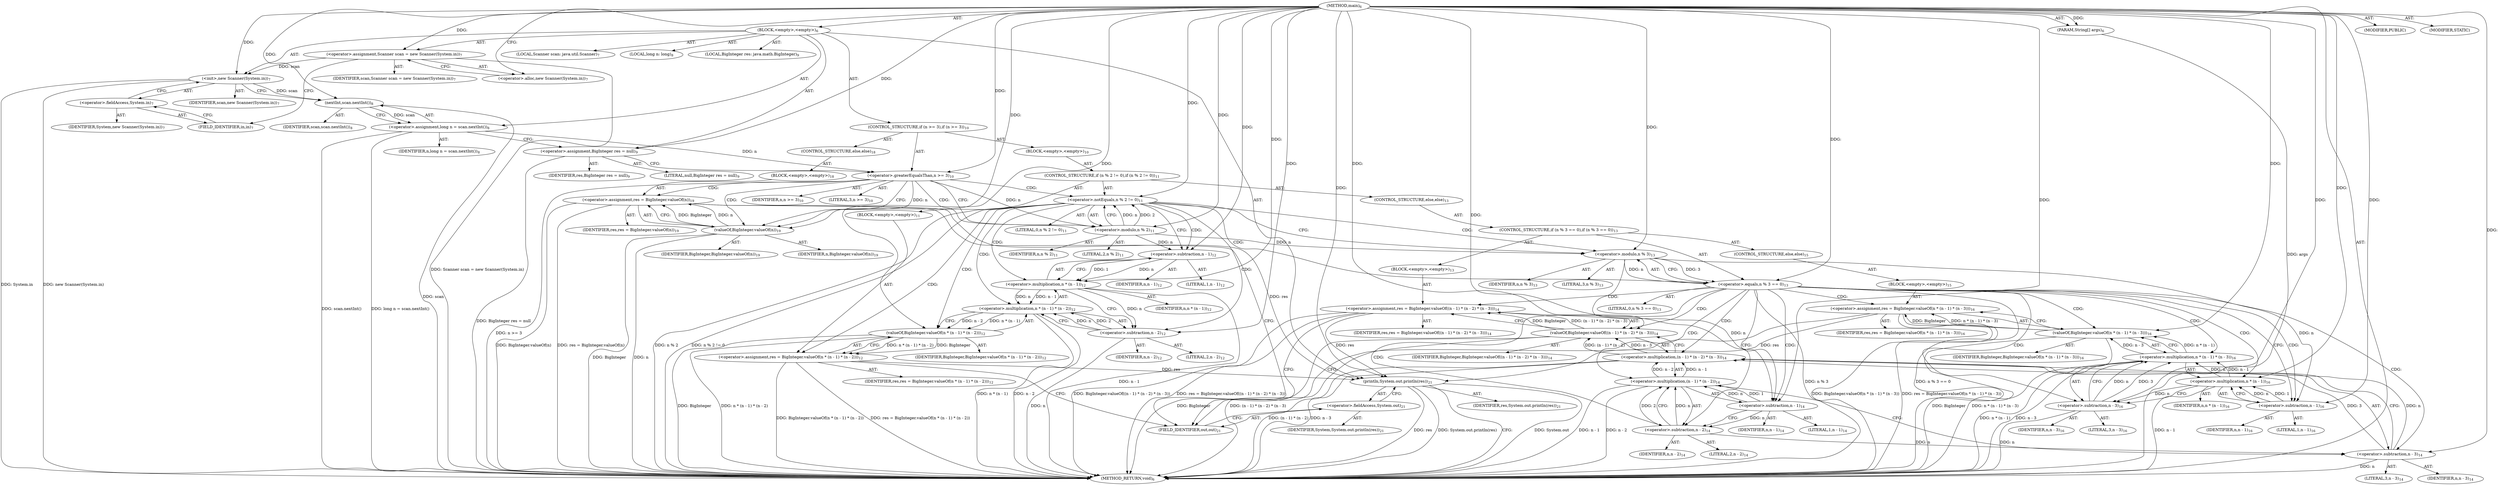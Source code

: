 digraph "main" {  
"19" [label = <(METHOD,main)<SUB>6</SUB>> ]
"20" [label = <(PARAM,String[] args)<SUB>6</SUB>> ]
"21" [label = <(BLOCK,&lt;empty&gt;,&lt;empty&gt;)<SUB>6</SUB>> ]
"4" [label = <(LOCAL,Scanner scan: java.util.Scanner)<SUB>7</SUB>> ]
"22" [label = <(&lt;operator&gt;.assignment,Scanner scan = new Scanner(System.in))<SUB>7</SUB>> ]
"23" [label = <(IDENTIFIER,scan,Scanner scan = new Scanner(System.in))<SUB>7</SUB>> ]
"24" [label = <(&lt;operator&gt;.alloc,new Scanner(System.in))<SUB>7</SUB>> ]
"25" [label = <(&lt;init&gt;,new Scanner(System.in))<SUB>7</SUB>> ]
"3" [label = <(IDENTIFIER,scan,new Scanner(System.in))<SUB>7</SUB>> ]
"26" [label = <(&lt;operator&gt;.fieldAccess,System.in)<SUB>7</SUB>> ]
"27" [label = <(IDENTIFIER,System,new Scanner(System.in))<SUB>7</SUB>> ]
"28" [label = <(FIELD_IDENTIFIER,in,in)<SUB>7</SUB>> ]
"29" [label = <(LOCAL,long n: long)<SUB>8</SUB>> ]
"30" [label = <(&lt;operator&gt;.assignment,long n = scan.nextInt())<SUB>8</SUB>> ]
"31" [label = <(IDENTIFIER,n,long n = scan.nextInt())<SUB>8</SUB>> ]
"32" [label = <(nextInt,scan.nextInt())<SUB>8</SUB>> ]
"33" [label = <(IDENTIFIER,scan,scan.nextInt())<SUB>8</SUB>> ]
"34" [label = <(LOCAL,BigInteger res: java.math.BigInteger)<SUB>9</SUB>> ]
"35" [label = <(&lt;operator&gt;.assignment,BigInteger res = null)<SUB>9</SUB>> ]
"36" [label = <(IDENTIFIER,res,BigInteger res = null)<SUB>9</SUB>> ]
"37" [label = <(LITERAL,null,BigInteger res = null)<SUB>9</SUB>> ]
"38" [label = <(CONTROL_STRUCTURE,if (n &gt;= 3),if (n &gt;= 3))<SUB>10</SUB>> ]
"39" [label = <(&lt;operator&gt;.greaterEqualsThan,n &gt;= 3)<SUB>10</SUB>> ]
"40" [label = <(IDENTIFIER,n,n &gt;= 3)<SUB>10</SUB>> ]
"41" [label = <(LITERAL,3,n &gt;= 3)<SUB>10</SUB>> ]
"42" [label = <(BLOCK,&lt;empty&gt;,&lt;empty&gt;)<SUB>10</SUB>> ]
"43" [label = <(CONTROL_STRUCTURE,if (n % 2 != 0),if (n % 2 != 0))<SUB>11</SUB>> ]
"44" [label = <(&lt;operator&gt;.notEquals,n % 2 != 0)<SUB>11</SUB>> ]
"45" [label = <(&lt;operator&gt;.modulo,n % 2)<SUB>11</SUB>> ]
"46" [label = <(IDENTIFIER,n,n % 2)<SUB>11</SUB>> ]
"47" [label = <(LITERAL,2,n % 2)<SUB>11</SUB>> ]
"48" [label = <(LITERAL,0,n % 2 != 0)<SUB>11</SUB>> ]
"49" [label = <(BLOCK,&lt;empty&gt;,&lt;empty&gt;)<SUB>11</SUB>> ]
"50" [label = <(&lt;operator&gt;.assignment,res = BigInteger.valueOf(n * (n - 1) * (n - 2)))<SUB>12</SUB>> ]
"51" [label = <(IDENTIFIER,res,res = BigInteger.valueOf(n * (n - 1) * (n - 2)))<SUB>12</SUB>> ]
"52" [label = <(valueOf,BigInteger.valueOf(n * (n - 1) * (n - 2)))<SUB>12</SUB>> ]
"53" [label = <(IDENTIFIER,BigInteger,BigInteger.valueOf(n * (n - 1) * (n - 2)))<SUB>12</SUB>> ]
"54" [label = <(&lt;operator&gt;.multiplication,n * (n - 1) * (n - 2))<SUB>12</SUB>> ]
"55" [label = <(&lt;operator&gt;.multiplication,n * (n - 1))<SUB>12</SUB>> ]
"56" [label = <(IDENTIFIER,n,n * (n - 1))<SUB>12</SUB>> ]
"57" [label = <(&lt;operator&gt;.subtraction,n - 1)<SUB>12</SUB>> ]
"58" [label = <(IDENTIFIER,n,n - 1)<SUB>12</SUB>> ]
"59" [label = <(LITERAL,1,n - 1)<SUB>12</SUB>> ]
"60" [label = <(&lt;operator&gt;.subtraction,n - 2)<SUB>12</SUB>> ]
"61" [label = <(IDENTIFIER,n,n - 2)<SUB>12</SUB>> ]
"62" [label = <(LITERAL,2,n - 2)<SUB>12</SUB>> ]
"63" [label = <(CONTROL_STRUCTURE,else,else)<SUB>13</SUB>> ]
"64" [label = <(CONTROL_STRUCTURE,if (n % 3 == 0),if (n % 3 == 0))<SUB>13</SUB>> ]
"65" [label = <(&lt;operator&gt;.equals,n % 3 == 0)<SUB>13</SUB>> ]
"66" [label = <(&lt;operator&gt;.modulo,n % 3)<SUB>13</SUB>> ]
"67" [label = <(IDENTIFIER,n,n % 3)<SUB>13</SUB>> ]
"68" [label = <(LITERAL,3,n % 3)<SUB>13</SUB>> ]
"69" [label = <(LITERAL,0,n % 3 == 0)<SUB>13</SUB>> ]
"70" [label = <(BLOCK,&lt;empty&gt;,&lt;empty&gt;)<SUB>13</SUB>> ]
"71" [label = <(&lt;operator&gt;.assignment,res = BigInteger.valueOf((n - 1) * (n - 2) * (n - 3)))<SUB>14</SUB>> ]
"72" [label = <(IDENTIFIER,res,res = BigInteger.valueOf((n - 1) * (n - 2) * (n - 3)))<SUB>14</SUB>> ]
"73" [label = <(valueOf,BigInteger.valueOf((n - 1) * (n - 2) * (n - 3)))<SUB>14</SUB>> ]
"74" [label = <(IDENTIFIER,BigInteger,BigInteger.valueOf((n - 1) * (n - 2) * (n - 3)))<SUB>14</SUB>> ]
"75" [label = <(&lt;operator&gt;.multiplication,(n - 1) * (n - 2) * (n - 3))<SUB>14</SUB>> ]
"76" [label = <(&lt;operator&gt;.multiplication,(n - 1) * (n - 2))<SUB>14</SUB>> ]
"77" [label = <(&lt;operator&gt;.subtraction,n - 1)<SUB>14</SUB>> ]
"78" [label = <(IDENTIFIER,n,n - 1)<SUB>14</SUB>> ]
"79" [label = <(LITERAL,1,n - 1)<SUB>14</SUB>> ]
"80" [label = <(&lt;operator&gt;.subtraction,n - 2)<SUB>14</SUB>> ]
"81" [label = <(IDENTIFIER,n,n - 2)<SUB>14</SUB>> ]
"82" [label = <(LITERAL,2,n - 2)<SUB>14</SUB>> ]
"83" [label = <(&lt;operator&gt;.subtraction,n - 3)<SUB>14</SUB>> ]
"84" [label = <(IDENTIFIER,n,n - 3)<SUB>14</SUB>> ]
"85" [label = <(LITERAL,3,n - 3)<SUB>14</SUB>> ]
"86" [label = <(CONTROL_STRUCTURE,else,else)<SUB>15</SUB>> ]
"87" [label = <(BLOCK,&lt;empty&gt;,&lt;empty&gt;)<SUB>15</SUB>> ]
"88" [label = <(&lt;operator&gt;.assignment,res = BigInteger.valueOf(n * (n - 1) * (n - 3)))<SUB>16</SUB>> ]
"89" [label = <(IDENTIFIER,res,res = BigInteger.valueOf(n * (n - 1) * (n - 3)))<SUB>16</SUB>> ]
"90" [label = <(valueOf,BigInteger.valueOf(n * (n - 1) * (n - 3)))<SUB>16</SUB>> ]
"91" [label = <(IDENTIFIER,BigInteger,BigInteger.valueOf(n * (n - 1) * (n - 3)))<SUB>16</SUB>> ]
"92" [label = <(&lt;operator&gt;.multiplication,n * (n - 1) * (n - 3))<SUB>16</SUB>> ]
"93" [label = <(&lt;operator&gt;.multiplication,n * (n - 1))<SUB>16</SUB>> ]
"94" [label = <(IDENTIFIER,n,n * (n - 1))<SUB>16</SUB>> ]
"95" [label = <(&lt;operator&gt;.subtraction,n - 1)<SUB>16</SUB>> ]
"96" [label = <(IDENTIFIER,n,n - 1)<SUB>16</SUB>> ]
"97" [label = <(LITERAL,1,n - 1)<SUB>16</SUB>> ]
"98" [label = <(&lt;operator&gt;.subtraction,n - 3)<SUB>16</SUB>> ]
"99" [label = <(IDENTIFIER,n,n - 3)<SUB>16</SUB>> ]
"100" [label = <(LITERAL,3,n - 3)<SUB>16</SUB>> ]
"101" [label = <(CONTROL_STRUCTURE,else,else)<SUB>18</SUB>> ]
"102" [label = <(BLOCK,&lt;empty&gt;,&lt;empty&gt;)<SUB>18</SUB>> ]
"103" [label = <(&lt;operator&gt;.assignment,res = BigInteger.valueOf(n))<SUB>19</SUB>> ]
"104" [label = <(IDENTIFIER,res,res = BigInteger.valueOf(n))<SUB>19</SUB>> ]
"105" [label = <(valueOf,BigInteger.valueOf(n))<SUB>19</SUB>> ]
"106" [label = <(IDENTIFIER,BigInteger,BigInteger.valueOf(n))<SUB>19</SUB>> ]
"107" [label = <(IDENTIFIER,n,BigInteger.valueOf(n))<SUB>19</SUB>> ]
"108" [label = <(println,System.out.println(res))<SUB>21</SUB>> ]
"109" [label = <(&lt;operator&gt;.fieldAccess,System.out)<SUB>21</SUB>> ]
"110" [label = <(IDENTIFIER,System,System.out.println(res))<SUB>21</SUB>> ]
"111" [label = <(FIELD_IDENTIFIER,out,out)<SUB>21</SUB>> ]
"112" [label = <(IDENTIFIER,res,System.out.println(res))<SUB>21</SUB>> ]
"113" [label = <(MODIFIER,PUBLIC)> ]
"114" [label = <(MODIFIER,STATIC)> ]
"115" [label = <(METHOD_RETURN,void)<SUB>6</SUB>> ]
  "19" -> "20"  [ label = "AST: "] 
  "19" -> "21"  [ label = "AST: "] 
  "19" -> "113"  [ label = "AST: "] 
  "19" -> "114"  [ label = "AST: "] 
  "19" -> "115"  [ label = "AST: "] 
  "21" -> "4"  [ label = "AST: "] 
  "21" -> "22"  [ label = "AST: "] 
  "21" -> "25"  [ label = "AST: "] 
  "21" -> "29"  [ label = "AST: "] 
  "21" -> "30"  [ label = "AST: "] 
  "21" -> "34"  [ label = "AST: "] 
  "21" -> "35"  [ label = "AST: "] 
  "21" -> "38"  [ label = "AST: "] 
  "21" -> "108"  [ label = "AST: "] 
  "22" -> "23"  [ label = "AST: "] 
  "22" -> "24"  [ label = "AST: "] 
  "25" -> "3"  [ label = "AST: "] 
  "25" -> "26"  [ label = "AST: "] 
  "26" -> "27"  [ label = "AST: "] 
  "26" -> "28"  [ label = "AST: "] 
  "30" -> "31"  [ label = "AST: "] 
  "30" -> "32"  [ label = "AST: "] 
  "32" -> "33"  [ label = "AST: "] 
  "35" -> "36"  [ label = "AST: "] 
  "35" -> "37"  [ label = "AST: "] 
  "38" -> "39"  [ label = "AST: "] 
  "38" -> "42"  [ label = "AST: "] 
  "38" -> "101"  [ label = "AST: "] 
  "39" -> "40"  [ label = "AST: "] 
  "39" -> "41"  [ label = "AST: "] 
  "42" -> "43"  [ label = "AST: "] 
  "43" -> "44"  [ label = "AST: "] 
  "43" -> "49"  [ label = "AST: "] 
  "43" -> "63"  [ label = "AST: "] 
  "44" -> "45"  [ label = "AST: "] 
  "44" -> "48"  [ label = "AST: "] 
  "45" -> "46"  [ label = "AST: "] 
  "45" -> "47"  [ label = "AST: "] 
  "49" -> "50"  [ label = "AST: "] 
  "50" -> "51"  [ label = "AST: "] 
  "50" -> "52"  [ label = "AST: "] 
  "52" -> "53"  [ label = "AST: "] 
  "52" -> "54"  [ label = "AST: "] 
  "54" -> "55"  [ label = "AST: "] 
  "54" -> "60"  [ label = "AST: "] 
  "55" -> "56"  [ label = "AST: "] 
  "55" -> "57"  [ label = "AST: "] 
  "57" -> "58"  [ label = "AST: "] 
  "57" -> "59"  [ label = "AST: "] 
  "60" -> "61"  [ label = "AST: "] 
  "60" -> "62"  [ label = "AST: "] 
  "63" -> "64"  [ label = "AST: "] 
  "64" -> "65"  [ label = "AST: "] 
  "64" -> "70"  [ label = "AST: "] 
  "64" -> "86"  [ label = "AST: "] 
  "65" -> "66"  [ label = "AST: "] 
  "65" -> "69"  [ label = "AST: "] 
  "66" -> "67"  [ label = "AST: "] 
  "66" -> "68"  [ label = "AST: "] 
  "70" -> "71"  [ label = "AST: "] 
  "71" -> "72"  [ label = "AST: "] 
  "71" -> "73"  [ label = "AST: "] 
  "73" -> "74"  [ label = "AST: "] 
  "73" -> "75"  [ label = "AST: "] 
  "75" -> "76"  [ label = "AST: "] 
  "75" -> "83"  [ label = "AST: "] 
  "76" -> "77"  [ label = "AST: "] 
  "76" -> "80"  [ label = "AST: "] 
  "77" -> "78"  [ label = "AST: "] 
  "77" -> "79"  [ label = "AST: "] 
  "80" -> "81"  [ label = "AST: "] 
  "80" -> "82"  [ label = "AST: "] 
  "83" -> "84"  [ label = "AST: "] 
  "83" -> "85"  [ label = "AST: "] 
  "86" -> "87"  [ label = "AST: "] 
  "87" -> "88"  [ label = "AST: "] 
  "88" -> "89"  [ label = "AST: "] 
  "88" -> "90"  [ label = "AST: "] 
  "90" -> "91"  [ label = "AST: "] 
  "90" -> "92"  [ label = "AST: "] 
  "92" -> "93"  [ label = "AST: "] 
  "92" -> "98"  [ label = "AST: "] 
  "93" -> "94"  [ label = "AST: "] 
  "93" -> "95"  [ label = "AST: "] 
  "95" -> "96"  [ label = "AST: "] 
  "95" -> "97"  [ label = "AST: "] 
  "98" -> "99"  [ label = "AST: "] 
  "98" -> "100"  [ label = "AST: "] 
  "101" -> "102"  [ label = "AST: "] 
  "102" -> "103"  [ label = "AST: "] 
  "103" -> "104"  [ label = "AST: "] 
  "103" -> "105"  [ label = "AST: "] 
  "105" -> "106"  [ label = "AST: "] 
  "105" -> "107"  [ label = "AST: "] 
  "108" -> "109"  [ label = "AST: "] 
  "108" -> "112"  [ label = "AST: "] 
  "109" -> "110"  [ label = "AST: "] 
  "109" -> "111"  [ label = "AST: "] 
  "22" -> "28"  [ label = "CFG: "] 
  "25" -> "32"  [ label = "CFG: "] 
  "30" -> "35"  [ label = "CFG: "] 
  "35" -> "39"  [ label = "CFG: "] 
  "108" -> "115"  [ label = "CFG: "] 
  "24" -> "22"  [ label = "CFG: "] 
  "26" -> "25"  [ label = "CFG: "] 
  "32" -> "30"  [ label = "CFG: "] 
  "39" -> "45"  [ label = "CFG: "] 
  "39" -> "105"  [ label = "CFG: "] 
  "109" -> "108"  [ label = "CFG: "] 
  "28" -> "26"  [ label = "CFG: "] 
  "111" -> "109"  [ label = "CFG: "] 
  "44" -> "57"  [ label = "CFG: "] 
  "44" -> "66"  [ label = "CFG: "] 
  "103" -> "111"  [ label = "CFG: "] 
  "45" -> "44"  [ label = "CFG: "] 
  "50" -> "111"  [ label = "CFG: "] 
  "105" -> "103"  [ label = "CFG: "] 
  "52" -> "50"  [ label = "CFG: "] 
  "65" -> "77"  [ label = "CFG: "] 
  "65" -> "95"  [ label = "CFG: "] 
  "54" -> "52"  [ label = "CFG: "] 
  "66" -> "65"  [ label = "CFG: "] 
  "71" -> "111"  [ label = "CFG: "] 
  "55" -> "60"  [ label = "CFG: "] 
  "60" -> "54"  [ label = "CFG: "] 
  "73" -> "71"  [ label = "CFG: "] 
  "88" -> "111"  [ label = "CFG: "] 
  "57" -> "55"  [ label = "CFG: "] 
  "75" -> "73"  [ label = "CFG: "] 
  "90" -> "88"  [ label = "CFG: "] 
  "76" -> "83"  [ label = "CFG: "] 
  "83" -> "75"  [ label = "CFG: "] 
  "92" -> "90"  [ label = "CFG: "] 
  "77" -> "80"  [ label = "CFG: "] 
  "80" -> "76"  [ label = "CFG: "] 
  "93" -> "98"  [ label = "CFG: "] 
  "98" -> "92"  [ label = "CFG: "] 
  "95" -> "93"  [ label = "CFG: "] 
  "19" -> "24"  [ label = "CFG: "] 
  "20" -> "115"  [ label = "DDG: args"] 
  "22" -> "115"  [ label = "DDG: Scanner scan = new Scanner(System.in)"] 
  "25" -> "115"  [ label = "DDG: System.in"] 
  "25" -> "115"  [ label = "DDG: new Scanner(System.in)"] 
  "32" -> "115"  [ label = "DDG: scan"] 
  "30" -> "115"  [ label = "DDG: scan.nextInt()"] 
  "30" -> "115"  [ label = "DDG: long n = scan.nextInt()"] 
  "35" -> "115"  [ label = "DDG: BigInteger res = null"] 
  "39" -> "115"  [ label = "DDG: n &gt;= 3"] 
  "105" -> "115"  [ label = "DDG: BigInteger"] 
  "105" -> "115"  [ label = "DDG: n"] 
  "103" -> "115"  [ label = "DDG: BigInteger.valueOf(n)"] 
  "103" -> "115"  [ label = "DDG: res = BigInteger.valueOf(n)"] 
  "44" -> "115"  [ label = "DDG: n % 2"] 
  "44" -> "115"  [ label = "DDG: n % 2 != 0"] 
  "65" -> "115"  [ label = "DDG: n % 3"] 
  "65" -> "115"  [ label = "DDG: n % 3 == 0"] 
  "90" -> "115"  [ label = "DDG: BigInteger"] 
  "93" -> "115"  [ label = "DDG: n - 1"] 
  "92" -> "115"  [ label = "DDG: n * (n - 1)"] 
  "98" -> "115"  [ label = "DDG: n"] 
  "92" -> "115"  [ label = "DDG: n - 3"] 
  "90" -> "115"  [ label = "DDG: n * (n - 1) * (n - 3)"] 
  "88" -> "115"  [ label = "DDG: BigInteger.valueOf(n * (n - 1) * (n - 3))"] 
  "88" -> "115"  [ label = "DDG: res = BigInteger.valueOf(n * (n - 1) * (n - 3))"] 
  "73" -> "115"  [ label = "DDG: BigInteger"] 
  "76" -> "115"  [ label = "DDG: n - 1"] 
  "76" -> "115"  [ label = "DDG: n - 2"] 
  "75" -> "115"  [ label = "DDG: (n - 1) * (n - 2)"] 
  "83" -> "115"  [ label = "DDG: n"] 
  "75" -> "115"  [ label = "DDG: n - 3"] 
  "73" -> "115"  [ label = "DDG: (n - 1) * (n - 2) * (n - 3)"] 
  "71" -> "115"  [ label = "DDG: BigInteger.valueOf((n - 1) * (n - 2) * (n - 3))"] 
  "71" -> "115"  [ label = "DDG: res = BigInteger.valueOf((n - 1) * (n - 2) * (n - 3))"] 
  "52" -> "115"  [ label = "DDG: BigInteger"] 
  "55" -> "115"  [ label = "DDG: n - 1"] 
  "54" -> "115"  [ label = "DDG: n * (n - 1)"] 
  "60" -> "115"  [ label = "DDG: n"] 
  "54" -> "115"  [ label = "DDG: n - 2"] 
  "52" -> "115"  [ label = "DDG: n * (n - 1) * (n - 2)"] 
  "50" -> "115"  [ label = "DDG: BigInteger.valueOf(n * (n - 1) * (n - 2))"] 
  "50" -> "115"  [ label = "DDG: res = BigInteger.valueOf(n * (n - 1) * (n - 2))"] 
  "108" -> "115"  [ label = "DDG: System.out"] 
  "108" -> "115"  [ label = "DDG: res"] 
  "108" -> "115"  [ label = "DDG: System.out.println(res)"] 
  "19" -> "20"  [ label = "DDG: "] 
  "19" -> "22"  [ label = "DDG: "] 
  "32" -> "30"  [ label = "DDG: scan"] 
  "19" -> "35"  [ label = "DDG: "] 
  "22" -> "25"  [ label = "DDG: scan"] 
  "19" -> "25"  [ label = "DDG: "] 
  "103" -> "108"  [ label = "DDG: res"] 
  "88" -> "108"  [ label = "DDG: res"] 
  "71" -> "108"  [ label = "DDG: res"] 
  "50" -> "108"  [ label = "DDG: res"] 
  "19" -> "108"  [ label = "DDG: "] 
  "25" -> "32"  [ label = "DDG: scan"] 
  "19" -> "32"  [ label = "DDG: "] 
  "30" -> "39"  [ label = "DDG: n"] 
  "19" -> "39"  [ label = "DDG: "] 
  "105" -> "103"  [ label = "DDG: BigInteger"] 
  "105" -> "103"  [ label = "DDG: n"] 
  "45" -> "44"  [ label = "DDG: n"] 
  "45" -> "44"  [ label = "DDG: 2"] 
  "19" -> "44"  [ label = "DDG: "] 
  "52" -> "50"  [ label = "DDG: BigInteger"] 
  "52" -> "50"  [ label = "DDG: n * (n - 1) * (n - 2)"] 
  "39" -> "45"  [ label = "DDG: n"] 
  "19" -> "45"  [ label = "DDG: "] 
  "19" -> "105"  [ label = "DDG: "] 
  "39" -> "105"  [ label = "DDG: n"] 
  "19" -> "52"  [ label = "DDG: "] 
  "54" -> "52"  [ label = "DDG: n * (n - 1)"] 
  "54" -> "52"  [ label = "DDG: n - 2"] 
  "66" -> "65"  [ label = "DDG: n"] 
  "66" -> "65"  [ label = "DDG: 3"] 
  "19" -> "65"  [ label = "DDG: "] 
  "73" -> "71"  [ label = "DDG: BigInteger"] 
  "73" -> "71"  [ label = "DDG: (n - 1) * (n - 2) * (n - 3)"] 
  "55" -> "54"  [ label = "DDG: n"] 
  "55" -> "54"  [ label = "DDG: n - 1"] 
  "60" -> "54"  [ label = "DDG: n"] 
  "60" -> "54"  [ label = "DDG: 2"] 
  "45" -> "66"  [ label = "DDG: n"] 
  "19" -> "66"  [ label = "DDG: "] 
  "90" -> "88"  [ label = "DDG: BigInteger"] 
  "90" -> "88"  [ label = "DDG: n * (n - 1) * (n - 3)"] 
  "57" -> "55"  [ label = "DDG: n"] 
  "19" -> "55"  [ label = "DDG: "] 
  "57" -> "55"  [ label = "DDG: 1"] 
  "55" -> "60"  [ label = "DDG: n"] 
  "19" -> "60"  [ label = "DDG: "] 
  "19" -> "73"  [ label = "DDG: "] 
  "75" -> "73"  [ label = "DDG: (n - 1) * (n - 2)"] 
  "75" -> "73"  [ label = "DDG: n - 3"] 
  "45" -> "57"  [ label = "DDG: n"] 
  "19" -> "57"  [ label = "DDG: "] 
  "76" -> "75"  [ label = "DDG: n - 1"] 
  "76" -> "75"  [ label = "DDG: n - 2"] 
  "83" -> "75"  [ label = "DDG: n"] 
  "83" -> "75"  [ label = "DDG: 3"] 
  "19" -> "90"  [ label = "DDG: "] 
  "92" -> "90"  [ label = "DDG: n * (n - 1)"] 
  "92" -> "90"  [ label = "DDG: n - 3"] 
  "77" -> "76"  [ label = "DDG: n"] 
  "77" -> "76"  [ label = "DDG: 1"] 
  "80" -> "76"  [ label = "DDG: n"] 
  "80" -> "76"  [ label = "DDG: 2"] 
  "80" -> "83"  [ label = "DDG: n"] 
  "19" -> "83"  [ label = "DDG: "] 
  "93" -> "92"  [ label = "DDG: n"] 
  "93" -> "92"  [ label = "DDG: n - 1"] 
  "98" -> "92"  [ label = "DDG: n"] 
  "98" -> "92"  [ label = "DDG: 3"] 
  "66" -> "77"  [ label = "DDG: n"] 
  "19" -> "77"  [ label = "DDG: "] 
  "77" -> "80"  [ label = "DDG: n"] 
  "19" -> "80"  [ label = "DDG: "] 
  "95" -> "93"  [ label = "DDG: n"] 
  "19" -> "93"  [ label = "DDG: "] 
  "95" -> "93"  [ label = "DDG: 1"] 
  "93" -> "98"  [ label = "DDG: n"] 
  "19" -> "98"  [ label = "DDG: "] 
  "66" -> "95"  [ label = "DDG: n"] 
  "19" -> "95"  [ label = "DDG: "] 
  "39" -> "103"  [ label = "CDG: "] 
  "39" -> "45"  [ label = "CDG: "] 
  "39" -> "44"  [ label = "CDG: "] 
  "39" -> "105"  [ label = "CDG: "] 
  "44" -> "60"  [ label = "CDG: "] 
  "44" -> "57"  [ label = "CDG: "] 
  "44" -> "66"  [ label = "CDG: "] 
  "44" -> "52"  [ label = "CDG: "] 
  "44" -> "65"  [ label = "CDG: "] 
  "44" -> "50"  [ label = "CDG: "] 
  "44" -> "54"  [ label = "CDG: "] 
  "44" -> "55"  [ label = "CDG: "] 
  "65" -> "73"  [ label = "CDG: "] 
  "65" -> "77"  [ label = "CDG: "] 
  "65" -> "98"  [ label = "CDG: "] 
  "65" -> "75"  [ label = "CDG: "] 
  "65" -> "95"  [ label = "CDG: "] 
  "65" -> "92"  [ label = "CDG: "] 
  "65" -> "76"  [ label = "CDG: "] 
  "65" -> "93"  [ label = "CDG: "] 
  "65" -> "90"  [ label = "CDG: "] 
  "65" -> "80"  [ label = "CDG: "] 
  "65" -> "83"  [ label = "CDG: "] 
  "65" -> "71"  [ label = "CDG: "] 
  "65" -> "88"  [ label = "CDG: "] 
}
